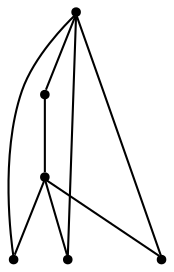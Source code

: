 graph {
  node [shape=point,comment="{\"directed\":false,\"doi\":\"10.1007/978-3-031-49275-4_3\",\"figure\":\"6 (1)\"}"]

  v0 [pos="685.9084539151711,1452.469471748901"]
  v1 [pos="686.4418335628212,1484.7159077488134"]
  v2 [pos="492.7451623617898,1452.469344573624"]
  v3 [pos="685.9084539151711,1635.1214020872687"]
  v4 [pos="685.9084539151711,1269.816651183596"]
  v5 [pos="492.7451623617898,1635.125344520848"]

  v5 -- v1 [id="-2",pos="492.7451623617898,1635.125344520848 686.4418335628212,1484.7159077488134 686.4418335628212,1484.7159077488134 686.4418335628212,1484.7159077488134"]
  v5 -- v4 [id="-3",pos="492.7451623617898,1635.125344520848 685.9084539151711,1269.816651183596 685.9084539151711,1269.816651183596 685.9084539151711,1269.816651183596"]
  v5 -- v3 [id="-4",pos="492.7451623617898,1635.125344520848 685.9084539151711,1635.1214020872687 685.9084539151711,1635.1214020872687 685.9084539151711,1635.1214020872687"]
  v5 -- v0 [id="-5",pos="492.7451623617898,1635.125344520848 685.9084539151711,1452.469471748901 685.9084539151711,1452.469471748901 685.9084539151711,1452.469471748901"]
  v2 -- v0 [id="-6",pos="492.7451623617898,1452.469344573624 685.9084539151711,1452.469471748901 685.9084539151711,1452.469471748901 685.9084539151711,1452.469471748901"]
  v2 -- v4 [id="-7",pos="492.7451623617898,1452.469344573624 685.9084539151711,1269.816651183596 685.9084539151711,1269.816651183596 685.9084539151711,1269.816651183596"]
  v2 -- v3 [id="-8",pos="492.7451623617898,1452.469344573624 685.9084539151711,1635.1214020872687 685.9084539151711,1635.1214020872687 685.9084539151711,1635.1214020872687"]
  v1 -- v2 [id="-9",pos="686.4418335628212,1484.7159077488134 492.7451623617898,1452.469344573624 492.7451623617898,1452.469344573624 492.7451623617898,1452.469344573624"]
}